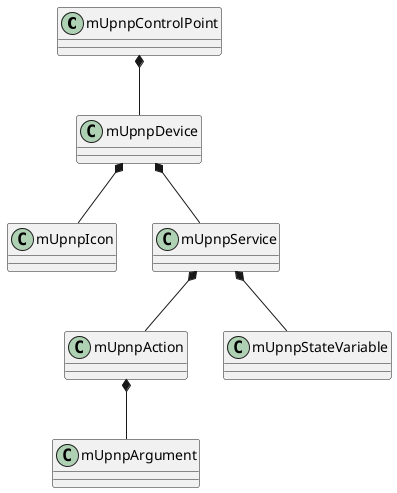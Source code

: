 @startuml
mUpnpControlPoint *-- mUpnpDevice
mUpnpDevice *-- mUpnpIcon
mUpnpDevice *-- mUpnpService
mUpnpService *-- mUpnpAction
mUpnpAction *-- mUpnpArgument
mUpnpService *-- mUpnpStateVariable
@enduml
